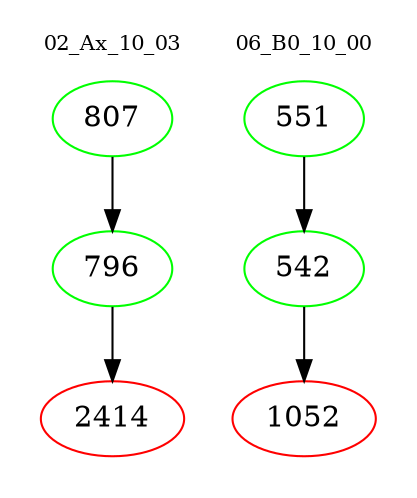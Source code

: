 digraph{
subgraph cluster_0 {
color = white
label = "02_Ax_10_03";
fontsize=10;
T0_807 [label="807", color="green"]
T0_807 -> T0_796 [color="black"]
T0_796 [label="796", color="green"]
T0_796 -> T0_2414 [color="black"]
T0_2414 [label="2414", color="red"]
}
subgraph cluster_1 {
color = white
label = "06_B0_10_00";
fontsize=10;
T1_551 [label="551", color="green"]
T1_551 -> T1_542 [color="black"]
T1_542 [label="542", color="green"]
T1_542 -> T1_1052 [color="black"]
T1_1052 [label="1052", color="red"]
}
}

